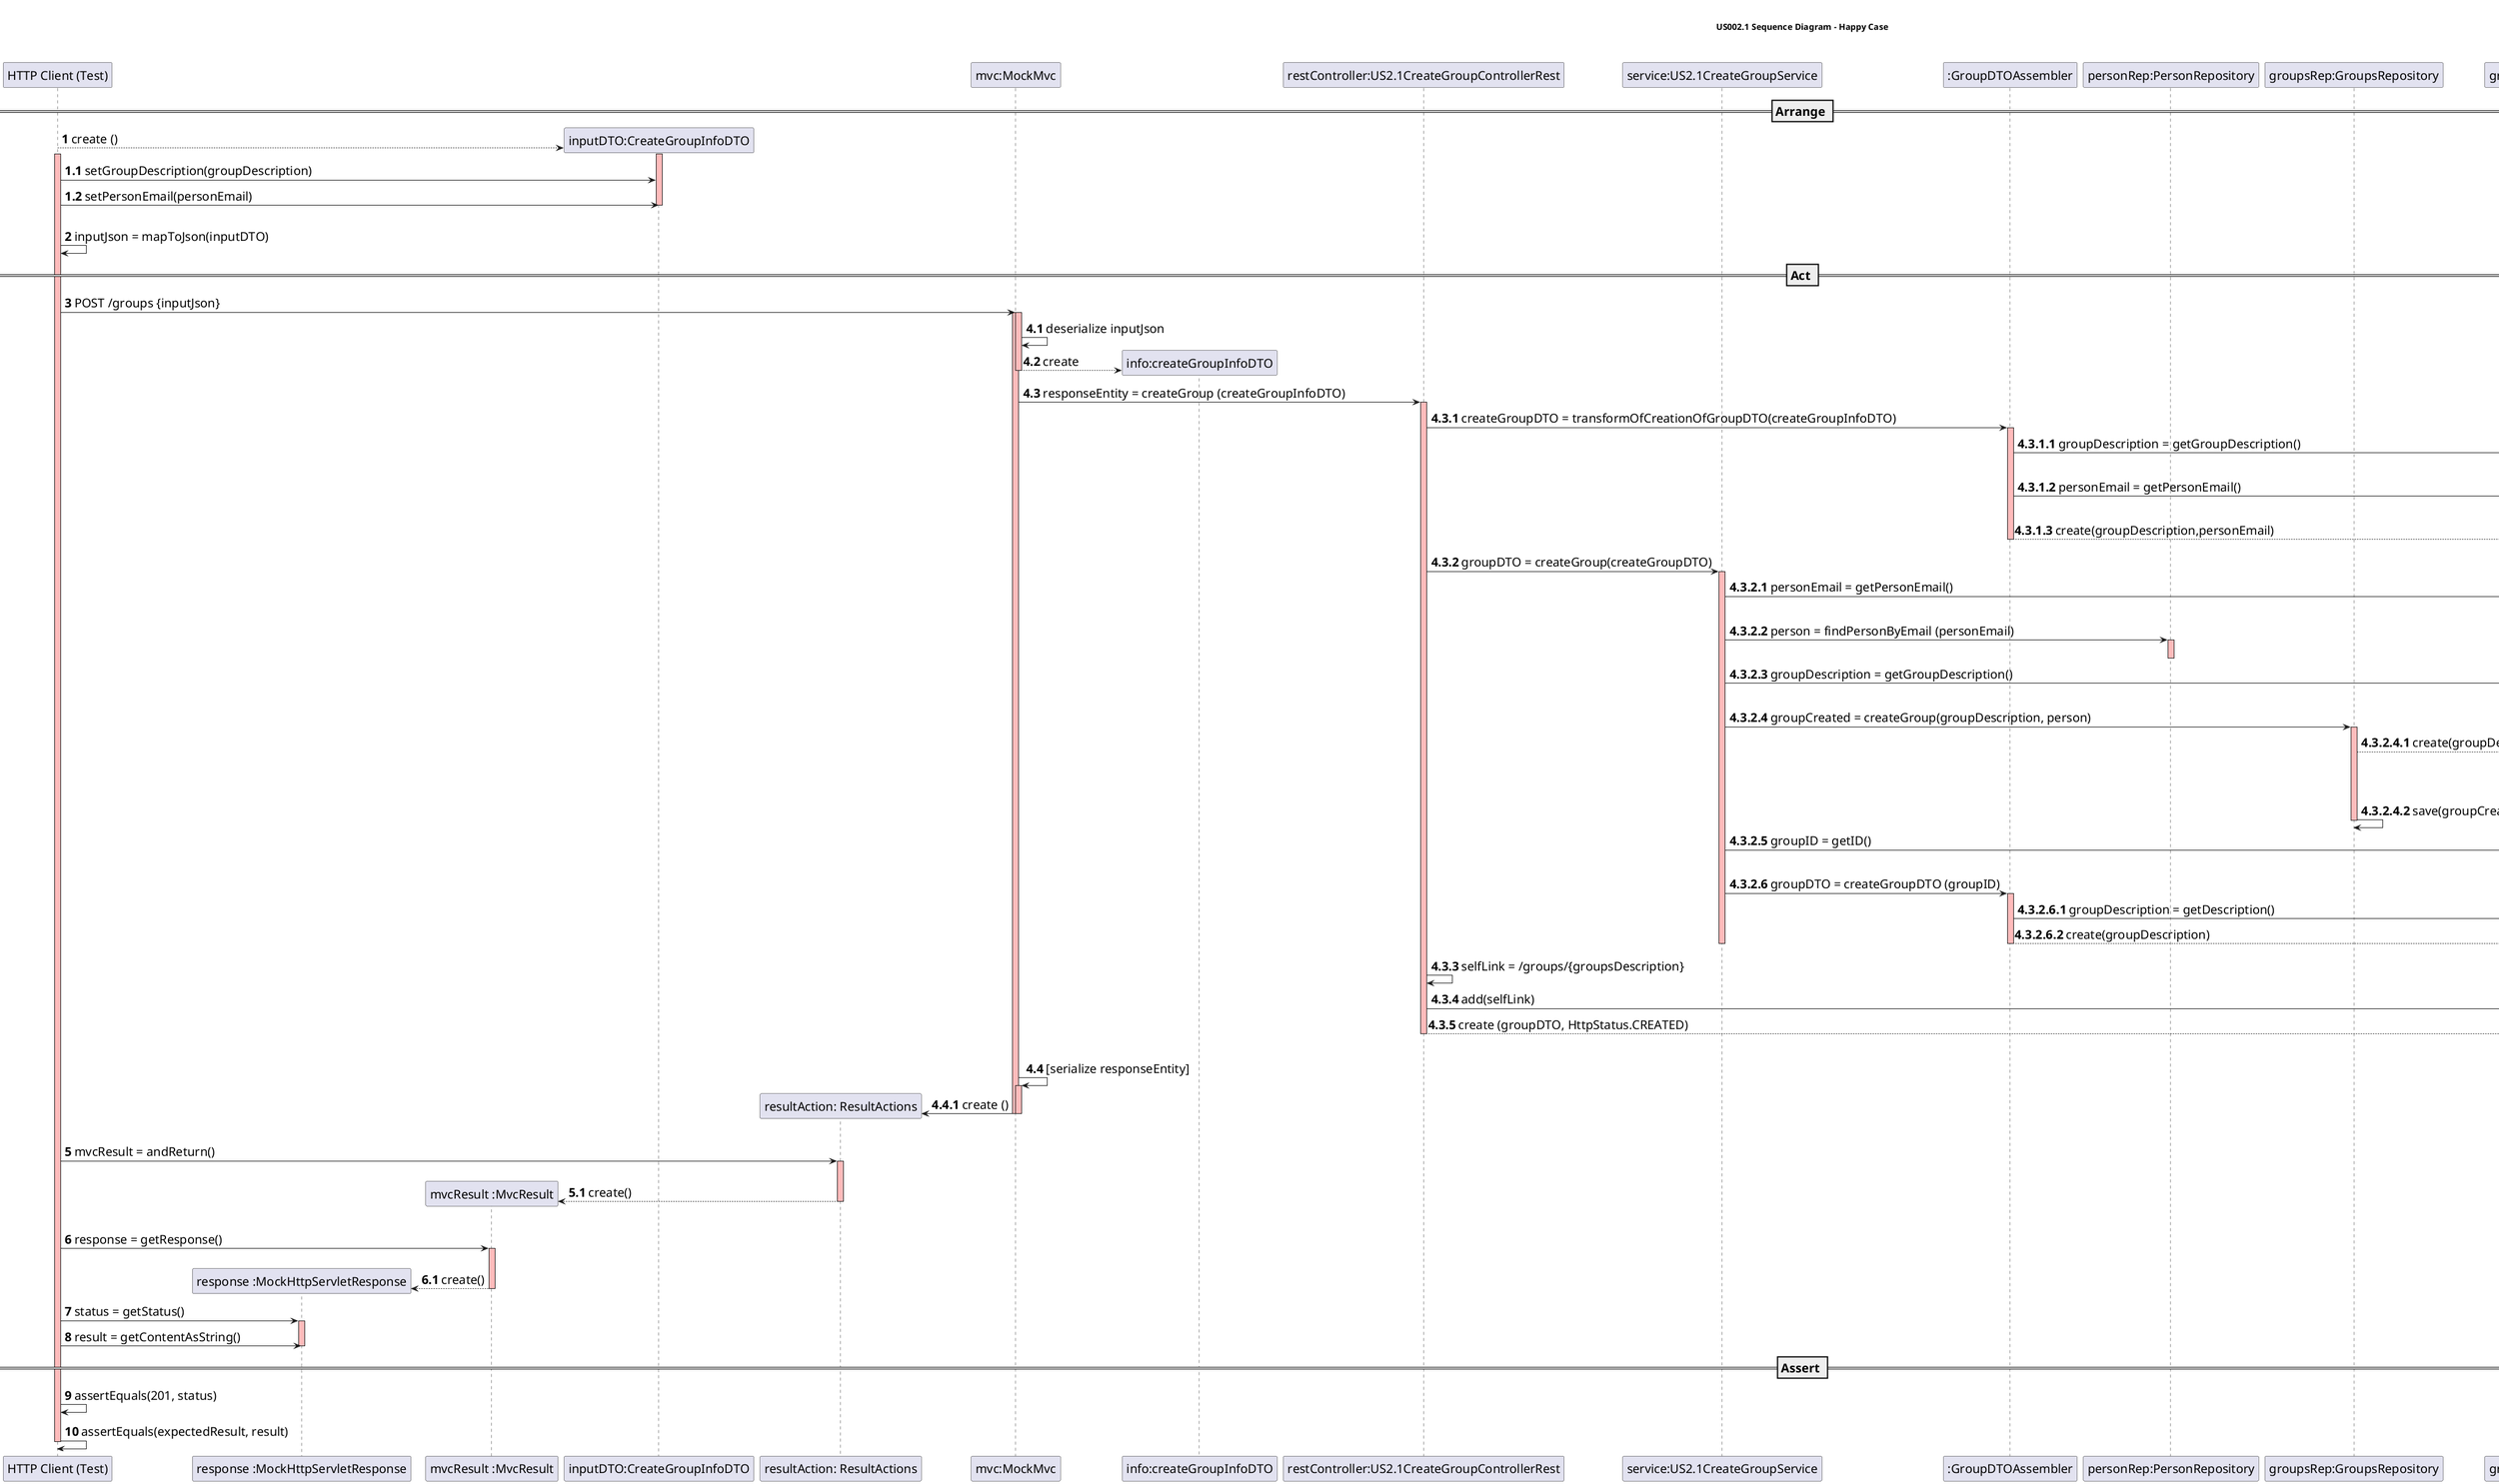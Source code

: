 @startuml

skinparam DefaultFontSize 20

title

 <b>US002.1 Sequence Diagram - Happy Case</b>


end title


participant "HTTP Client (Test)"
participant "response :MockHttpServletResponse"
participant "mvcResult :MvcResult"
participant "inputDTO:CreateGroupInfoDTO"
participant "resultAction: ResultActions"
participant "mvc:MockMvc"
participant "info:createGroupInfoDTO"
participant "restController:US2.1CreateGroupControllerRest"
participant "service:US2.1CreateGroupService"
participant ":GroupDTOAssembler"
participant "personRep:PersonRepository"
participant "groupsRep:GroupsRepository"
participant "groupID:GroupID"




== Arrange ==

autonumber
create "inputDTO:CreateGroupInfoDTO"
"HTTP Client (Test)" --> "inputDTO:CreateGroupInfoDTO": create ()
activate "HTTP Client (Test)" #FFBBBB

autonumber 1.1
activate "inputDTO:CreateGroupInfoDTO" #FFBBBB
"HTTP Client (Test)" -> "inputDTO:CreateGroupInfoDTO": setGroupDescription(groupDescription)
"HTTP Client (Test)" -> "inputDTO:CreateGroupInfoDTO": setPersonEmail(personEmail)

deactivate "inputDTO:CreateGroupInfoDTO"

|||

autonumber 2
"HTTP Client (Test)" -> "HTTP Client (Test)": inputJson = mapToJson(inputDTO)

== Act ==

"HTTP Client (Test)" -> "mvc:MockMvc" :POST /groups {inputJson}
activate "mvc:MockMvc"  #FFBBBB


autonumber 4.1

activate "mvc:MockMvc" #FFBBBB
"mvc:MockMvc" -> "mvc:MockMvc" : deserialize inputJson

autonumber 4.2
create "info:createGroupInfoDTO"
"mvc:MockMvc" --> "info:createGroupInfoDTO" : create
deactivate "mvc:MockMvc"

autonumber 4.3
"mvc:MockMvc" -> "restController:US2.1CreateGroupControllerRest" : responseEntity = createGroup (createGroupInfoDTO)

autonumber 4.3.1
activate "restController:US2.1CreateGroupControllerRest" #FFBBBB
"restController:US2.1CreateGroupControllerRest" -> ":GroupDTOAssembler": createGroupDTO = transformOfCreationOfGroupDTO(createGroupInfoDTO)

autonumber 4.3.1.1

activate ":GroupDTOAssembler" #FFBBBB

":GroupDTOAssembler" -> "createGroupInfoDTO: CreateGroupInfoDTO": groupDescription = getGroupDescription()

activate "createGroupInfoDTO: CreateGroupInfoDTO" #FFBBBB
deactivate "createGroupInfoDTO: CreateGroupInfoDTO" #FFBBBB

":GroupDTOAssembler" -> "createGroupInfoDTO: CreateGroupInfoDTO": personEmail = getPersonEmail()
activate "createGroupInfoDTO: CreateGroupInfoDTO" #FFBBBB
deactivate "createGroupInfoDTO: CreateGroupInfoDTO" #FFBBBB

create "createGroupDTO:CreateGroupDTO"
":GroupDTOAssembler" --> "createGroupDTO:CreateGroupDTO": create(groupDescription,personEmail)
deactivate ":GroupDTOAssembler"

autonumber 4.3.2
"restController:US2.1CreateGroupControllerRest" -> "service:US2.1CreateGroupService" : groupDTO = createGroup(createGroupDTO)


autonumber 4.3.2.1
activate "service:US2.1CreateGroupService" #FFBBBB
"service:US2.1CreateGroupService" -> "createGroupDTO:CreateGroupDTO" : personEmail = getPersonEmail()
activate "createGroupDTO:CreateGroupDTO" #FFBBBB
deactivate "createGroupDTO:CreateGroupDTO"

"service:US2.1CreateGroupService" -> "personRep:PersonRepository" : person = findPersonByEmail (personEmail)
activate "personRep:PersonRepository" #FFBBBB
deactivate "personRep:PersonRepository"

"service:US2.1CreateGroupService" -> "createGroupDTO:CreateGroupDTO" : groupDescription = getGroupDescription()
activate "createGroupDTO:CreateGroupDTO" #FFBBBB
deactivate "createGroupDTO:CreateGroupDTO"

"service:US2.1CreateGroupService" -> "groupsRep:GroupsRepository" : groupCreated = createGroup(groupDescription, person)
activate "groupsRep:GroupsRepository" #FFBBBB

autonumber 4.3.2.4.1
create "groupCreated:Group"
"groupsRep:GroupsRepository" --> "groupCreated:Group" : create(groupDescription, person)

activate "groupCreated:Group" #FFBBBB
autonumber 4.3.2.4.1.1
"groupCreated:Group" -> "groupCreated:Group" : addMember(person)
deactivate "groupCreated:Group"

autonumber 4.3.2.4.2
"groupsRep:GroupsRepository" -> "groupsRep:GroupsRepository" :save(groupCreated)
deactivate "groupsRep:GroupsRepository"

autonumber 4.3.2.5

"service:US2.1CreateGroupService" -> "groupCreated:Group" : groupID = getID()
activate "groupCreated:Group" #FFBBBB
deactivate "groupCreated:Group"

"service:US2.1CreateGroupService" -> ":GroupDTOAssembler" : groupDTO = createGroupDTO (groupID)

autonumber 4.3.2.6.1
activate ":GroupDTOAssembler" #FFBBBB
":GroupDTOAssembler" -> "groupID:GroupID" : groupDescription = getDescription()

create "groupDTO:GroupDTO"
":GroupDTOAssembler" --> "groupDTO:GroupDTO" : create(groupDescription)

deactivate ":GroupDTOAssembler"
deactivate "service:US2.1CreateGroupService"

autonumber 4.3.3
"restController:US2.1CreateGroupControllerRest"->"restController:US2.1CreateGroupControllerRest": selfLink = /groups/{groupsDescription}

autonumber 4.3.4
"restController:US2.1CreateGroupControllerRest"-> "groupDTO:GroupDTO": add(selfLink)

autonumber 4.3.5
create "responseEntity:ResponseEntity"
"restController:US2.1CreateGroupControllerRest" --> "responseEntity:ResponseEntity" : create (groupDTO, HttpStatus.CREATED)
deactivate "restController:US2.1CreateGroupControllerRest"



|||

autonumber 4.4
"mvc:MockMvc" -> "mvc:MockMvc" : [serialize responseEntity]
activate "mvc:MockMvc" #FFBBBB

autonumber 4.4.1
create "resultAction: ResultActions"

"mvc:MockMvc" -> "resultAction: ResultActions" : create ()

deactivate "mvc:MockMvc" #FFBBBB
deactivate "mvc:MockMvc"

autonumber 5
|||

"HTTP Client (Test)" -> "resultAction: ResultActions" : mvcResult = andReturn()
activate "resultAction: ResultActions" #FFBBBB
|||
create "mvcResult :MvcResult"
autonumber 5.1
"resultAction: ResultActions" --> "mvcResult :MvcResult" : create()
deactivate "resultAction: ResultActions"

|||

autonumber 6
"HTTP Client (Test)" -> "mvcResult :MvcResult" : response = getResponse()

autonumber 6.1
|||
create "response :MockHttpServletResponse"
activate "mvcResult :MvcResult" #FFBBBB
"mvcResult :MvcResult" --> "response :MockHttpServletResponse" : create()
deactivate "mvcResult :MvcResult"

autonumber 7
"HTTP Client (Test)" -> "response :MockHttpServletResponse" : status = getStatus()
activate "response :MockHttpServletResponse" #FFBBBB
"HTTP Client (Test)" -> "response :MockHttpServletResponse" : result = getContentAsString()
deactivate "response :MockHttpServletResponse" #FFBBBB
== Assert ==

"HTTP Client (Test)" -> "HTTP Client (Test)" : assertEquals(201, status)
"HTTP Client (Test)" -> "HTTP Client (Test)" : assertEquals(expectedResult, result)
deactivate "HTTP Client (Test)"

@enduml

